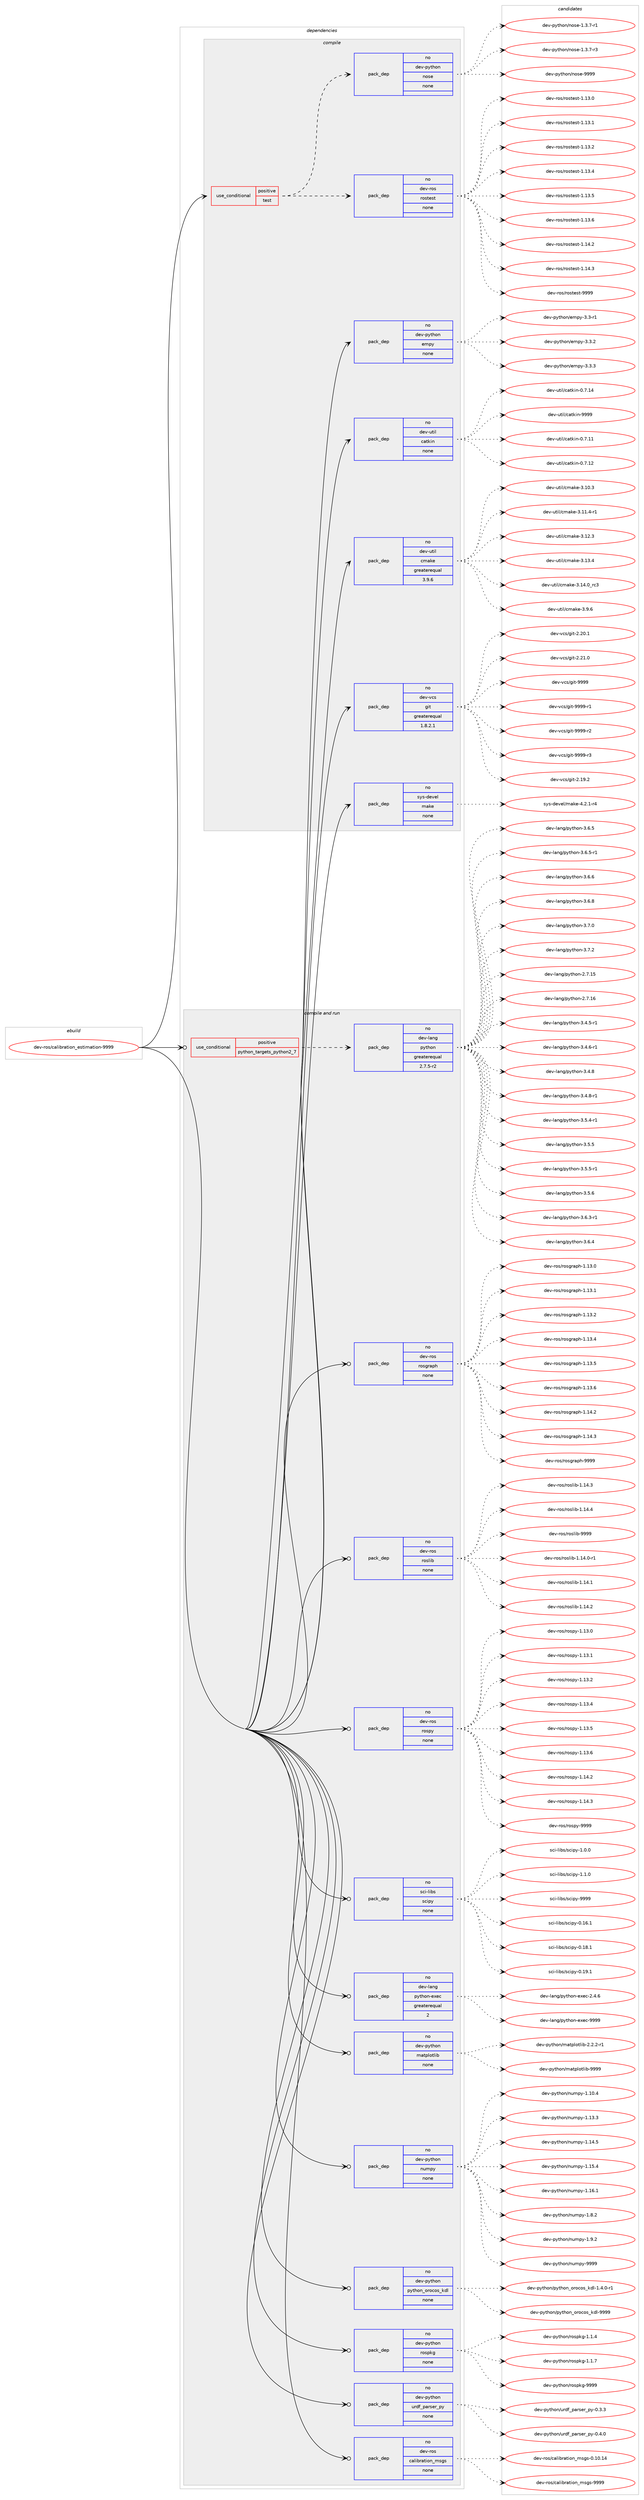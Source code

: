 digraph prolog {

# *************
# Graph options
# *************

newrank=true;
concentrate=true;
compound=true;
graph [rankdir=LR,fontname=Helvetica,fontsize=10,ranksep=1.5];#, ranksep=2.5, nodesep=0.2];
edge  [arrowhead=vee];
node  [fontname=Helvetica,fontsize=10];

# **********
# The ebuild
# **********

subgraph cluster_leftcol {
color=gray;
rank=same;
label=<<i>ebuild</i>>;
id [label="dev-ros/calibration_estimation-9999", color=red, width=4, href="../dev-ros/calibration_estimation-9999.svg"];
}

# ****************
# The dependencies
# ****************

subgraph cluster_midcol {
color=gray;
label=<<i>dependencies</i>>;
subgraph cluster_compile {
fillcolor="#eeeeee";
style=filled;
label=<<i>compile</i>>;
subgraph cond387982 {
dependency1452439 [label=<<TABLE BORDER="0" CELLBORDER="1" CELLSPACING="0" CELLPADDING="4"><TR><TD ROWSPAN="3" CELLPADDING="10">use_conditional</TD></TR><TR><TD>positive</TD></TR><TR><TD>test</TD></TR></TABLE>>, shape=none, color=red];
subgraph pack1041077 {
dependency1452440 [label=<<TABLE BORDER="0" CELLBORDER="1" CELLSPACING="0" CELLPADDING="4" WIDTH="220"><TR><TD ROWSPAN="6" CELLPADDING="30">pack_dep</TD></TR><TR><TD WIDTH="110">no</TD></TR><TR><TD>dev-ros</TD></TR><TR><TD>rostest</TD></TR><TR><TD>none</TD></TR><TR><TD></TD></TR></TABLE>>, shape=none, color=blue];
}
dependency1452439:e -> dependency1452440:w [weight=20,style="dashed",arrowhead="vee"];
subgraph pack1041078 {
dependency1452441 [label=<<TABLE BORDER="0" CELLBORDER="1" CELLSPACING="0" CELLPADDING="4" WIDTH="220"><TR><TD ROWSPAN="6" CELLPADDING="30">pack_dep</TD></TR><TR><TD WIDTH="110">no</TD></TR><TR><TD>dev-python</TD></TR><TR><TD>nose</TD></TR><TR><TD>none</TD></TR><TR><TD></TD></TR></TABLE>>, shape=none, color=blue];
}
dependency1452439:e -> dependency1452441:w [weight=20,style="dashed",arrowhead="vee"];
}
id:e -> dependency1452439:w [weight=20,style="solid",arrowhead="vee"];
subgraph pack1041079 {
dependency1452442 [label=<<TABLE BORDER="0" CELLBORDER="1" CELLSPACING="0" CELLPADDING="4" WIDTH="220"><TR><TD ROWSPAN="6" CELLPADDING="30">pack_dep</TD></TR><TR><TD WIDTH="110">no</TD></TR><TR><TD>dev-python</TD></TR><TR><TD>empy</TD></TR><TR><TD>none</TD></TR><TR><TD></TD></TR></TABLE>>, shape=none, color=blue];
}
id:e -> dependency1452442:w [weight=20,style="solid",arrowhead="vee"];
subgraph pack1041080 {
dependency1452443 [label=<<TABLE BORDER="0" CELLBORDER="1" CELLSPACING="0" CELLPADDING="4" WIDTH="220"><TR><TD ROWSPAN="6" CELLPADDING="30">pack_dep</TD></TR><TR><TD WIDTH="110">no</TD></TR><TR><TD>dev-util</TD></TR><TR><TD>catkin</TD></TR><TR><TD>none</TD></TR><TR><TD></TD></TR></TABLE>>, shape=none, color=blue];
}
id:e -> dependency1452443:w [weight=20,style="solid",arrowhead="vee"];
subgraph pack1041081 {
dependency1452444 [label=<<TABLE BORDER="0" CELLBORDER="1" CELLSPACING="0" CELLPADDING="4" WIDTH="220"><TR><TD ROWSPAN="6" CELLPADDING="30">pack_dep</TD></TR><TR><TD WIDTH="110">no</TD></TR><TR><TD>dev-util</TD></TR><TR><TD>cmake</TD></TR><TR><TD>greaterequal</TD></TR><TR><TD>3.9.6</TD></TR></TABLE>>, shape=none, color=blue];
}
id:e -> dependency1452444:w [weight=20,style="solid",arrowhead="vee"];
subgraph pack1041082 {
dependency1452445 [label=<<TABLE BORDER="0" CELLBORDER="1" CELLSPACING="0" CELLPADDING="4" WIDTH="220"><TR><TD ROWSPAN="6" CELLPADDING="30">pack_dep</TD></TR><TR><TD WIDTH="110">no</TD></TR><TR><TD>dev-vcs</TD></TR><TR><TD>git</TD></TR><TR><TD>greaterequal</TD></TR><TR><TD>1.8.2.1</TD></TR></TABLE>>, shape=none, color=blue];
}
id:e -> dependency1452445:w [weight=20,style="solid",arrowhead="vee"];
subgraph pack1041083 {
dependency1452446 [label=<<TABLE BORDER="0" CELLBORDER="1" CELLSPACING="0" CELLPADDING="4" WIDTH="220"><TR><TD ROWSPAN="6" CELLPADDING="30">pack_dep</TD></TR><TR><TD WIDTH="110">no</TD></TR><TR><TD>sys-devel</TD></TR><TR><TD>make</TD></TR><TR><TD>none</TD></TR><TR><TD></TD></TR></TABLE>>, shape=none, color=blue];
}
id:e -> dependency1452446:w [weight=20,style="solid",arrowhead="vee"];
}
subgraph cluster_compileandrun {
fillcolor="#eeeeee";
style=filled;
label=<<i>compile and run</i>>;
subgraph cond387983 {
dependency1452447 [label=<<TABLE BORDER="0" CELLBORDER="1" CELLSPACING="0" CELLPADDING="4"><TR><TD ROWSPAN="3" CELLPADDING="10">use_conditional</TD></TR><TR><TD>positive</TD></TR><TR><TD>python_targets_python2_7</TD></TR></TABLE>>, shape=none, color=red];
subgraph pack1041084 {
dependency1452448 [label=<<TABLE BORDER="0" CELLBORDER="1" CELLSPACING="0" CELLPADDING="4" WIDTH="220"><TR><TD ROWSPAN="6" CELLPADDING="30">pack_dep</TD></TR><TR><TD WIDTH="110">no</TD></TR><TR><TD>dev-lang</TD></TR><TR><TD>python</TD></TR><TR><TD>greaterequal</TD></TR><TR><TD>2.7.5-r2</TD></TR></TABLE>>, shape=none, color=blue];
}
dependency1452447:e -> dependency1452448:w [weight=20,style="dashed",arrowhead="vee"];
}
id:e -> dependency1452447:w [weight=20,style="solid",arrowhead="odotvee"];
subgraph pack1041085 {
dependency1452449 [label=<<TABLE BORDER="0" CELLBORDER="1" CELLSPACING="0" CELLPADDING="4" WIDTH="220"><TR><TD ROWSPAN="6" CELLPADDING="30">pack_dep</TD></TR><TR><TD WIDTH="110">no</TD></TR><TR><TD>dev-lang</TD></TR><TR><TD>python-exec</TD></TR><TR><TD>greaterequal</TD></TR><TR><TD>2</TD></TR></TABLE>>, shape=none, color=blue];
}
id:e -> dependency1452449:w [weight=20,style="solid",arrowhead="odotvee"];
subgraph pack1041086 {
dependency1452450 [label=<<TABLE BORDER="0" CELLBORDER="1" CELLSPACING="0" CELLPADDING="4" WIDTH="220"><TR><TD ROWSPAN="6" CELLPADDING="30">pack_dep</TD></TR><TR><TD WIDTH="110">no</TD></TR><TR><TD>dev-python</TD></TR><TR><TD>matplotlib</TD></TR><TR><TD>none</TD></TR><TR><TD></TD></TR></TABLE>>, shape=none, color=blue];
}
id:e -> dependency1452450:w [weight=20,style="solid",arrowhead="odotvee"];
subgraph pack1041087 {
dependency1452451 [label=<<TABLE BORDER="0" CELLBORDER="1" CELLSPACING="0" CELLPADDING="4" WIDTH="220"><TR><TD ROWSPAN="6" CELLPADDING="30">pack_dep</TD></TR><TR><TD WIDTH="110">no</TD></TR><TR><TD>dev-python</TD></TR><TR><TD>numpy</TD></TR><TR><TD>none</TD></TR><TR><TD></TD></TR></TABLE>>, shape=none, color=blue];
}
id:e -> dependency1452451:w [weight=20,style="solid",arrowhead="odotvee"];
subgraph pack1041088 {
dependency1452452 [label=<<TABLE BORDER="0" CELLBORDER="1" CELLSPACING="0" CELLPADDING="4" WIDTH="220"><TR><TD ROWSPAN="6" CELLPADDING="30">pack_dep</TD></TR><TR><TD WIDTH="110">no</TD></TR><TR><TD>dev-python</TD></TR><TR><TD>python_orocos_kdl</TD></TR><TR><TD>none</TD></TR><TR><TD></TD></TR></TABLE>>, shape=none, color=blue];
}
id:e -> dependency1452452:w [weight=20,style="solid",arrowhead="odotvee"];
subgraph pack1041089 {
dependency1452453 [label=<<TABLE BORDER="0" CELLBORDER="1" CELLSPACING="0" CELLPADDING="4" WIDTH="220"><TR><TD ROWSPAN="6" CELLPADDING="30">pack_dep</TD></TR><TR><TD WIDTH="110">no</TD></TR><TR><TD>dev-python</TD></TR><TR><TD>rospkg</TD></TR><TR><TD>none</TD></TR><TR><TD></TD></TR></TABLE>>, shape=none, color=blue];
}
id:e -> dependency1452453:w [weight=20,style="solid",arrowhead="odotvee"];
subgraph pack1041090 {
dependency1452454 [label=<<TABLE BORDER="0" CELLBORDER="1" CELLSPACING="0" CELLPADDING="4" WIDTH="220"><TR><TD ROWSPAN="6" CELLPADDING="30">pack_dep</TD></TR><TR><TD WIDTH="110">no</TD></TR><TR><TD>dev-python</TD></TR><TR><TD>urdf_parser_py</TD></TR><TR><TD>none</TD></TR><TR><TD></TD></TR></TABLE>>, shape=none, color=blue];
}
id:e -> dependency1452454:w [weight=20,style="solid",arrowhead="odotvee"];
subgraph pack1041091 {
dependency1452455 [label=<<TABLE BORDER="0" CELLBORDER="1" CELLSPACING="0" CELLPADDING="4" WIDTH="220"><TR><TD ROWSPAN="6" CELLPADDING="30">pack_dep</TD></TR><TR><TD WIDTH="110">no</TD></TR><TR><TD>dev-ros</TD></TR><TR><TD>calibration_msgs</TD></TR><TR><TD>none</TD></TR><TR><TD></TD></TR></TABLE>>, shape=none, color=blue];
}
id:e -> dependency1452455:w [weight=20,style="solid",arrowhead="odotvee"];
subgraph pack1041092 {
dependency1452456 [label=<<TABLE BORDER="0" CELLBORDER="1" CELLSPACING="0" CELLPADDING="4" WIDTH="220"><TR><TD ROWSPAN="6" CELLPADDING="30">pack_dep</TD></TR><TR><TD WIDTH="110">no</TD></TR><TR><TD>dev-ros</TD></TR><TR><TD>rosgraph</TD></TR><TR><TD>none</TD></TR><TR><TD></TD></TR></TABLE>>, shape=none, color=blue];
}
id:e -> dependency1452456:w [weight=20,style="solid",arrowhead="odotvee"];
subgraph pack1041093 {
dependency1452457 [label=<<TABLE BORDER="0" CELLBORDER="1" CELLSPACING="0" CELLPADDING="4" WIDTH="220"><TR><TD ROWSPAN="6" CELLPADDING="30">pack_dep</TD></TR><TR><TD WIDTH="110">no</TD></TR><TR><TD>dev-ros</TD></TR><TR><TD>roslib</TD></TR><TR><TD>none</TD></TR><TR><TD></TD></TR></TABLE>>, shape=none, color=blue];
}
id:e -> dependency1452457:w [weight=20,style="solid",arrowhead="odotvee"];
subgraph pack1041094 {
dependency1452458 [label=<<TABLE BORDER="0" CELLBORDER="1" CELLSPACING="0" CELLPADDING="4" WIDTH="220"><TR><TD ROWSPAN="6" CELLPADDING="30">pack_dep</TD></TR><TR><TD WIDTH="110">no</TD></TR><TR><TD>dev-ros</TD></TR><TR><TD>rospy</TD></TR><TR><TD>none</TD></TR><TR><TD></TD></TR></TABLE>>, shape=none, color=blue];
}
id:e -> dependency1452458:w [weight=20,style="solid",arrowhead="odotvee"];
subgraph pack1041095 {
dependency1452459 [label=<<TABLE BORDER="0" CELLBORDER="1" CELLSPACING="0" CELLPADDING="4" WIDTH="220"><TR><TD ROWSPAN="6" CELLPADDING="30">pack_dep</TD></TR><TR><TD WIDTH="110">no</TD></TR><TR><TD>sci-libs</TD></TR><TR><TD>scipy</TD></TR><TR><TD>none</TD></TR><TR><TD></TD></TR></TABLE>>, shape=none, color=blue];
}
id:e -> dependency1452459:w [weight=20,style="solid",arrowhead="odotvee"];
}
subgraph cluster_run {
fillcolor="#eeeeee";
style=filled;
label=<<i>run</i>>;
}
}

# **************
# The candidates
# **************

subgraph cluster_choices {
rank=same;
color=gray;
label=<<i>candidates</i>>;

subgraph choice1041077 {
color=black;
nodesep=1;
choice100101118451141111154711411111511610111511645494649514648 [label="dev-ros/rostest-1.13.0", color=red, width=4,href="../dev-ros/rostest-1.13.0.svg"];
choice100101118451141111154711411111511610111511645494649514649 [label="dev-ros/rostest-1.13.1", color=red, width=4,href="../dev-ros/rostest-1.13.1.svg"];
choice100101118451141111154711411111511610111511645494649514650 [label="dev-ros/rostest-1.13.2", color=red, width=4,href="../dev-ros/rostest-1.13.2.svg"];
choice100101118451141111154711411111511610111511645494649514652 [label="dev-ros/rostest-1.13.4", color=red, width=4,href="../dev-ros/rostest-1.13.4.svg"];
choice100101118451141111154711411111511610111511645494649514653 [label="dev-ros/rostest-1.13.5", color=red, width=4,href="../dev-ros/rostest-1.13.5.svg"];
choice100101118451141111154711411111511610111511645494649514654 [label="dev-ros/rostest-1.13.6", color=red, width=4,href="../dev-ros/rostest-1.13.6.svg"];
choice100101118451141111154711411111511610111511645494649524650 [label="dev-ros/rostest-1.14.2", color=red, width=4,href="../dev-ros/rostest-1.14.2.svg"];
choice100101118451141111154711411111511610111511645494649524651 [label="dev-ros/rostest-1.14.3", color=red, width=4,href="../dev-ros/rostest-1.14.3.svg"];
choice10010111845114111115471141111151161011151164557575757 [label="dev-ros/rostest-9999", color=red, width=4,href="../dev-ros/rostest-9999.svg"];
dependency1452440:e -> choice100101118451141111154711411111511610111511645494649514648:w [style=dotted,weight="100"];
dependency1452440:e -> choice100101118451141111154711411111511610111511645494649514649:w [style=dotted,weight="100"];
dependency1452440:e -> choice100101118451141111154711411111511610111511645494649514650:w [style=dotted,weight="100"];
dependency1452440:e -> choice100101118451141111154711411111511610111511645494649514652:w [style=dotted,weight="100"];
dependency1452440:e -> choice100101118451141111154711411111511610111511645494649514653:w [style=dotted,weight="100"];
dependency1452440:e -> choice100101118451141111154711411111511610111511645494649514654:w [style=dotted,weight="100"];
dependency1452440:e -> choice100101118451141111154711411111511610111511645494649524650:w [style=dotted,weight="100"];
dependency1452440:e -> choice100101118451141111154711411111511610111511645494649524651:w [style=dotted,weight="100"];
dependency1452440:e -> choice10010111845114111115471141111151161011151164557575757:w [style=dotted,weight="100"];
}
subgraph choice1041078 {
color=black;
nodesep=1;
choice10010111845112121116104111110471101111151014549465146554511449 [label="dev-python/nose-1.3.7-r1", color=red, width=4,href="../dev-python/nose-1.3.7-r1.svg"];
choice10010111845112121116104111110471101111151014549465146554511451 [label="dev-python/nose-1.3.7-r3", color=red, width=4,href="../dev-python/nose-1.3.7-r3.svg"];
choice10010111845112121116104111110471101111151014557575757 [label="dev-python/nose-9999", color=red, width=4,href="../dev-python/nose-9999.svg"];
dependency1452441:e -> choice10010111845112121116104111110471101111151014549465146554511449:w [style=dotted,weight="100"];
dependency1452441:e -> choice10010111845112121116104111110471101111151014549465146554511451:w [style=dotted,weight="100"];
dependency1452441:e -> choice10010111845112121116104111110471101111151014557575757:w [style=dotted,weight="100"];
}
subgraph choice1041079 {
color=black;
nodesep=1;
choice1001011184511212111610411111047101109112121455146514511449 [label="dev-python/empy-3.3-r1", color=red, width=4,href="../dev-python/empy-3.3-r1.svg"];
choice1001011184511212111610411111047101109112121455146514650 [label="dev-python/empy-3.3.2", color=red, width=4,href="../dev-python/empy-3.3.2.svg"];
choice1001011184511212111610411111047101109112121455146514651 [label="dev-python/empy-3.3.3", color=red, width=4,href="../dev-python/empy-3.3.3.svg"];
dependency1452442:e -> choice1001011184511212111610411111047101109112121455146514511449:w [style=dotted,weight="100"];
dependency1452442:e -> choice1001011184511212111610411111047101109112121455146514650:w [style=dotted,weight="100"];
dependency1452442:e -> choice1001011184511212111610411111047101109112121455146514651:w [style=dotted,weight="100"];
}
subgraph choice1041080 {
color=black;
nodesep=1;
choice1001011184511711610510847999711610710511045484655464949 [label="dev-util/catkin-0.7.11", color=red, width=4,href="../dev-util/catkin-0.7.11.svg"];
choice1001011184511711610510847999711610710511045484655464950 [label="dev-util/catkin-0.7.12", color=red, width=4,href="../dev-util/catkin-0.7.12.svg"];
choice1001011184511711610510847999711610710511045484655464952 [label="dev-util/catkin-0.7.14", color=red, width=4,href="../dev-util/catkin-0.7.14.svg"];
choice100101118451171161051084799971161071051104557575757 [label="dev-util/catkin-9999", color=red, width=4,href="../dev-util/catkin-9999.svg"];
dependency1452443:e -> choice1001011184511711610510847999711610710511045484655464949:w [style=dotted,weight="100"];
dependency1452443:e -> choice1001011184511711610510847999711610710511045484655464950:w [style=dotted,weight="100"];
dependency1452443:e -> choice1001011184511711610510847999711610710511045484655464952:w [style=dotted,weight="100"];
dependency1452443:e -> choice100101118451171161051084799971161071051104557575757:w [style=dotted,weight="100"];
}
subgraph choice1041081 {
color=black;
nodesep=1;
choice1001011184511711610510847991099710710145514649484651 [label="dev-util/cmake-3.10.3", color=red, width=4,href="../dev-util/cmake-3.10.3.svg"];
choice10010111845117116105108479910997107101455146494946524511449 [label="dev-util/cmake-3.11.4-r1", color=red, width=4,href="../dev-util/cmake-3.11.4-r1.svg"];
choice1001011184511711610510847991099710710145514649504651 [label="dev-util/cmake-3.12.3", color=red, width=4,href="../dev-util/cmake-3.12.3.svg"];
choice1001011184511711610510847991099710710145514649514652 [label="dev-util/cmake-3.13.4", color=red, width=4,href="../dev-util/cmake-3.13.4.svg"];
choice1001011184511711610510847991099710710145514649524648951149951 [label="dev-util/cmake-3.14.0_rc3", color=red, width=4,href="../dev-util/cmake-3.14.0_rc3.svg"];
choice10010111845117116105108479910997107101455146574654 [label="dev-util/cmake-3.9.6", color=red, width=4,href="../dev-util/cmake-3.9.6.svg"];
dependency1452444:e -> choice1001011184511711610510847991099710710145514649484651:w [style=dotted,weight="100"];
dependency1452444:e -> choice10010111845117116105108479910997107101455146494946524511449:w [style=dotted,weight="100"];
dependency1452444:e -> choice1001011184511711610510847991099710710145514649504651:w [style=dotted,weight="100"];
dependency1452444:e -> choice1001011184511711610510847991099710710145514649514652:w [style=dotted,weight="100"];
dependency1452444:e -> choice1001011184511711610510847991099710710145514649524648951149951:w [style=dotted,weight="100"];
dependency1452444:e -> choice10010111845117116105108479910997107101455146574654:w [style=dotted,weight="100"];
}
subgraph choice1041082 {
color=black;
nodesep=1;
choice10010111845118991154710310511645504649574650 [label="dev-vcs/git-2.19.2", color=red, width=4,href="../dev-vcs/git-2.19.2.svg"];
choice10010111845118991154710310511645504650484649 [label="dev-vcs/git-2.20.1", color=red, width=4,href="../dev-vcs/git-2.20.1.svg"];
choice10010111845118991154710310511645504650494648 [label="dev-vcs/git-2.21.0", color=red, width=4,href="../dev-vcs/git-2.21.0.svg"];
choice1001011184511899115471031051164557575757 [label="dev-vcs/git-9999", color=red, width=4,href="../dev-vcs/git-9999.svg"];
choice10010111845118991154710310511645575757574511449 [label="dev-vcs/git-9999-r1", color=red, width=4,href="../dev-vcs/git-9999-r1.svg"];
choice10010111845118991154710310511645575757574511450 [label="dev-vcs/git-9999-r2", color=red, width=4,href="../dev-vcs/git-9999-r2.svg"];
choice10010111845118991154710310511645575757574511451 [label="dev-vcs/git-9999-r3", color=red, width=4,href="../dev-vcs/git-9999-r3.svg"];
dependency1452445:e -> choice10010111845118991154710310511645504649574650:w [style=dotted,weight="100"];
dependency1452445:e -> choice10010111845118991154710310511645504650484649:w [style=dotted,weight="100"];
dependency1452445:e -> choice10010111845118991154710310511645504650494648:w [style=dotted,weight="100"];
dependency1452445:e -> choice1001011184511899115471031051164557575757:w [style=dotted,weight="100"];
dependency1452445:e -> choice10010111845118991154710310511645575757574511449:w [style=dotted,weight="100"];
dependency1452445:e -> choice10010111845118991154710310511645575757574511450:w [style=dotted,weight="100"];
dependency1452445:e -> choice10010111845118991154710310511645575757574511451:w [style=dotted,weight="100"];
}
subgraph choice1041083 {
color=black;
nodesep=1;
choice1151211154510010111810110847109971071014552465046494511452 [label="sys-devel/make-4.2.1-r4", color=red, width=4,href="../sys-devel/make-4.2.1-r4.svg"];
dependency1452446:e -> choice1151211154510010111810110847109971071014552465046494511452:w [style=dotted,weight="100"];
}
subgraph choice1041084 {
color=black;
nodesep=1;
choice10010111845108971101034711212111610411111045504655464953 [label="dev-lang/python-2.7.15", color=red, width=4,href="../dev-lang/python-2.7.15.svg"];
choice10010111845108971101034711212111610411111045504655464954 [label="dev-lang/python-2.7.16", color=red, width=4,href="../dev-lang/python-2.7.16.svg"];
choice1001011184510897110103471121211161041111104551465246534511449 [label="dev-lang/python-3.4.5-r1", color=red, width=4,href="../dev-lang/python-3.4.5-r1.svg"];
choice1001011184510897110103471121211161041111104551465246544511449 [label="dev-lang/python-3.4.6-r1", color=red, width=4,href="../dev-lang/python-3.4.6-r1.svg"];
choice100101118451089711010347112121116104111110455146524656 [label="dev-lang/python-3.4.8", color=red, width=4,href="../dev-lang/python-3.4.8.svg"];
choice1001011184510897110103471121211161041111104551465246564511449 [label="dev-lang/python-3.4.8-r1", color=red, width=4,href="../dev-lang/python-3.4.8-r1.svg"];
choice1001011184510897110103471121211161041111104551465346524511449 [label="dev-lang/python-3.5.4-r1", color=red, width=4,href="../dev-lang/python-3.5.4-r1.svg"];
choice100101118451089711010347112121116104111110455146534653 [label="dev-lang/python-3.5.5", color=red, width=4,href="../dev-lang/python-3.5.5.svg"];
choice1001011184510897110103471121211161041111104551465346534511449 [label="dev-lang/python-3.5.5-r1", color=red, width=4,href="../dev-lang/python-3.5.5-r1.svg"];
choice100101118451089711010347112121116104111110455146534654 [label="dev-lang/python-3.5.6", color=red, width=4,href="../dev-lang/python-3.5.6.svg"];
choice1001011184510897110103471121211161041111104551465446514511449 [label="dev-lang/python-3.6.3-r1", color=red, width=4,href="../dev-lang/python-3.6.3-r1.svg"];
choice100101118451089711010347112121116104111110455146544652 [label="dev-lang/python-3.6.4", color=red, width=4,href="../dev-lang/python-3.6.4.svg"];
choice100101118451089711010347112121116104111110455146544653 [label="dev-lang/python-3.6.5", color=red, width=4,href="../dev-lang/python-3.6.5.svg"];
choice1001011184510897110103471121211161041111104551465446534511449 [label="dev-lang/python-3.6.5-r1", color=red, width=4,href="../dev-lang/python-3.6.5-r1.svg"];
choice100101118451089711010347112121116104111110455146544654 [label="dev-lang/python-3.6.6", color=red, width=4,href="../dev-lang/python-3.6.6.svg"];
choice100101118451089711010347112121116104111110455146544656 [label="dev-lang/python-3.6.8", color=red, width=4,href="../dev-lang/python-3.6.8.svg"];
choice100101118451089711010347112121116104111110455146554648 [label="dev-lang/python-3.7.0", color=red, width=4,href="../dev-lang/python-3.7.0.svg"];
choice100101118451089711010347112121116104111110455146554650 [label="dev-lang/python-3.7.2", color=red, width=4,href="../dev-lang/python-3.7.2.svg"];
dependency1452448:e -> choice10010111845108971101034711212111610411111045504655464953:w [style=dotted,weight="100"];
dependency1452448:e -> choice10010111845108971101034711212111610411111045504655464954:w [style=dotted,weight="100"];
dependency1452448:e -> choice1001011184510897110103471121211161041111104551465246534511449:w [style=dotted,weight="100"];
dependency1452448:e -> choice1001011184510897110103471121211161041111104551465246544511449:w [style=dotted,weight="100"];
dependency1452448:e -> choice100101118451089711010347112121116104111110455146524656:w [style=dotted,weight="100"];
dependency1452448:e -> choice1001011184510897110103471121211161041111104551465246564511449:w [style=dotted,weight="100"];
dependency1452448:e -> choice1001011184510897110103471121211161041111104551465346524511449:w [style=dotted,weight="100"];
dependency1452448:e -> choice100101118451089711010347112121116104111110455146534653:w [style=dotted,weight="100"];
dependency1452448:e -> choice1001011184510897110103471121211161041111104551465346534511449:w [style=dotted,weight="100"];
dependency1452448:e -> choice100101118451089711010347112121116104111110455146534654:w [style=dotted,weight="100"];
dependency1452448:e -> choice1001011184510897110103471121211161041111104551465446514511449:w [style=dotted,weight="100"];
dependency1452448:e -> choice100101118451089711010347112121116104111110455146544652:w [style=dotted,weight="100"];
dependency1452448:e -> choice100101118451089711010347112121116104111110455146544653:w [style=dotted,weight="100"];
dependency1452448:e -> choice1001011184510897110103471121211161041111104551465446534511449:w [style=dotted,weight="100"];
dependency1452448:e -> choice100101118451089711010347112121116104111110455146544654:w [style=dotted,weight="100"];
dependency1452448:e -> choice100101118451089711010347112121116104111110455146544656:w [style=dotted,weight="100"];
dependency1452448:e -> choice100101118451089711010347112121116104111110455146554648:w [style=dotted,weight="100"];
dependency1452448:e -> choice100101118451089711010347112121116104111110455146554650:w [style=dotted,weight="100"];
}
subgraph choice1041085 {
color=black;
nodesep=1;
choice1001011184510897110103471121211161041111104510112010199455046524654 [label="dev-lang/python-exec-2.4.6", color=red, width=4,href="../dev-lang/python-exec-2.4.6.svg"];
choice10010111845108971101034711212111610411111045101120101994557575757 [label="dev-lang/python-exec-9999", color=red, width=4,href="../dev-lang/python-exec-9999.svg"];
dependency1452449:e -> choice1001011184510897110103471121211161041111104510112010199455046524654:w [style=dotted,weight="100"];
dependency1452449:e -> choice10010111845108971101034711212111610411111045101120101994557575757:w [style=dotted,weight="100"];
}
subgraph choice1041086 {
color=black;
nodesep=1;
choice100101118451121211161041111104710997116112108111116108105984550465046504511449 [label="dev-python/matplotlib-2.2.2-r1", color=red, width=4,href="../dev-python/matplotlib-2.2.2-r1.svg"];
choice100101118451121211161041111104710997116112108111116108105984557575757 [label="dev-python/matplotlib-9999", color=red, width=4,href="../dev-python/matplotlib-9999.svg"];
dependency1452450:e -> choice100101118451121211161041111104710997116112108111116108105984550465046504511449:w [style=dotted,weight="100"];
dependency1452450:e -> choice100101118451121211161041111104710997116112108111116108105984557575757:w [style=dotted,weight="100"];
}
subgraph choice1041087 {
color=black;
nodesep=1;
choice100101118451121211161041111104711011710911212145494649484652 [label="dev-python/numpy-1.10.4", color=red, width=4,href="../dev-python/numpy-1.10.4.svg"];
choice100101118451121211161041111104711011710911212145494649514651 [label="dev-python/numpy-1.13.3", color=red, width=4,href="../dev-python/numpy-1.13.3.svg"];
choice100101118451121211161041111104711011710911212145494649524653 [label="dev-python/numpy-1.14.5", color=red, width=4,href="../dev-python/numpy-1.14.5.svg"];
choice100101118451121211161041111104711011710911212145494649534652 [label="dev-python/numpy-1.15.4", color=red, width=4,href="../dev-python/numpy-1.15.4.svg"];
choice100101118451121211161041111104711011710911212145494649544649 [label="dev-python/numpy-1.16.1", color=red, width=4,href="../dev-python/numpy-1.16.1.svg"];
choice1001011184511212111610411111047110117109112121454946564650 [label="dev-python/numpy-1.8.2", color=red, width=4,href="../dev-python/numpy-1.8.2.svg"];
choice1001011184511212111610411111047110117109112121454946574650 [label="dev-python/numpy-1.9.2", color=red, width=4,href="../dev-python/numpy-1.9.2.svg"];
choice10010111845112121116104111110471101171091121214557575757 [label="dev-python/numpy-9999", color=red, width=4,href="../dev-python/numpy-9999.svg"];
dependency1452451:e -> choice100101118451121211161041111104711011710911212145494649484652:w [style=dotted,weight="100"];
dependency1452451:e -> choice100101118451121211161041111104711011710911212145494649514651:w [style=dotted,weight="100"];
dependency1452451:e -> choice100101118451121211161041111104711011710911212145494649524653:w [style=dotted,weight="100"];
dependency1452451:e -> choice100101118451121211161041111104711011710911212145494649534652:w [style=dotted,weight="100"];
dependency1452451:e -> choice100101118451121211161041111104711011710911212145494649544649:w [style=dotted,weight="100"];
dependency1452451:e -> choice1001011184511212111610411111047110117109112121454946564650:w [style=dotted,weight="100"];
dependency1452451:e -> choice1001011184511212111610411111047110117109112121454946574650:w [style=dotted,weight="100"];
dependency1452451:e -> choice10010111845112121116104111110471101171091121214557575757:w [style=dotted,weight="100"];
}
subgraph choice1041088 {
color=black;
nodesep=1;
choice10010111845112121116104111110471121211161041111109511111411199111115951071001084549465246484511449 [label="dev-python/python_orocos_kdl-1.4.0-r1", color=red, width=4,href="../dev-python/python_orocos_kdl-1.4.0-r1.svg"];
choice10010111845112121116104111110471121211161041111109511111411199111115951071001084557575757 [label="dev-python/python_orocos_kdl-9999", color=red, width=4,href="../dev-python/python_orocos_kdl-9999.svg"];
dependency1452452:e -> choice10010111845112121116104111110471121211161041111109511111411199111115951071001084549465246484511449:w [style=dotted,weight="100"];
dependency1452452:e -> choice10010111845112121116104111110471121211161041111109511111411199111115951071001084557575757:w [style=dotted,weight="100"];
}
subgraph choice1041089 {
color=black;
nodesep=1;
choice1001011184511212111610411111047114111115112107103454946494652 [label="dev-python/rospkg-1.1.4", color=red, width=4,href="../dev-python/rospkg-1.1.4.svg"];
choice1001011184511212111610411111047114111115112107103454946494655 [label="dev-python/rospkg-1.1.7", color=red, width=4,href="../dev-python/rospkg-1.1.7.svg"];
choice10010111845112121116104111110471141111151121071034557575757 [label="dev-python/rospkg-9999", color=red, width=4,href="../dev-python/rospkg-9999.svg"];
dependency1452453:e -> choice1001011184511212111610411111047114111115112107103454946494652:w [style=dotted,weight="100"];
dependency1452453:e -> choice1001011184511212111610411111047114111115112107103454946494655:w [style=dotted,weight="100"];
dependency1452453:e -> choice10010111845112121116104111110471141111151121071034557575757:w [style=dotted,weight="100"];
}
subgraph choice1041090 {
color=black;
nodesep=1;
choice1001011184511212111610411111047117114100102951129711411510111495112121454846514651 [label="dev-python/urdf_parser_py-0.3.3", color=red, width=4,href="../dev-python/urdf_parser_py-0.3.3.svg"];
choice1001011184511212111610411111047117114100102951129711411510111495112121454846524648 [label="dev-python/urdf_parser_py-0.4.0", color=red, width=4,href="../dev-python/urdf_parser_py-0.4.0.svg"];
dependency1452454:e -> choice1001011184511212111610411111047117114100102951129711411510111495112121454846514651:w [style=dotted,weight="100"];
dependency1452454:e -> choice1001011184511212111610411111047117114100102951129711411510111495112121454846524648:w [style=dotted,weight="100"];
}
subgraph choice1041091 {
color=black;
nodesep=1;
choice100101118451141111154799971081059811497116105111110951091151031154548464948464952 [label="dev-ros/calibration_msgs-0.10.14", color=red, width=4,href="../dev-ros/calibration_msgs-0.10.14.svg"];
choice100101118451141111154799971081059811497116105111110951091151031154557575757 [label="dev-ros/calibration_msgs-9999", color=red, width=4,href="../dev-ros/calibration_msgs-9999.svg"];
dependency1452455:e -> choice100101118451141111154799971081059811497116105111110951091151031154548464948464952:w [style=dotted,weight="100"];
dependency1452455:e -> choice100101118451141111154799971081059811497116105111110951091151031154557575757:w [style=dotted,weight="100"];
}
subgraph choice1041092 {
color=black;
nodesep=1;
choice10010111845114111115471141111151031149711210445494649514648 [label="dev-ros/rosgraph-1.13.0", color=red, width=4,href="../dev-ros/rosgraph-1.13.0.svg"];
choice10010111845114111115471141111151031149711210445494649514649 [label="dev-ros/rosgraph-1.13.1", color=red, width=4,href="../dev-ros/rosgraph-1.13.1.svg"];
choice10010111845114111115471141111151031149711210445494649514650 [label="dev-ros/rosgraph-1.13.2", color=red, width=4,href="../dev-ros/rosgraph-1.13.2.svg"];
choice10010111845114111115471141111151031149711210445494649514652 [label="dev-ros/rosgraph-1.13.4", color=red, width=4,href="../dev-ros/rosgraph-1.13.4.svg"];
choice10010111845114111115471141111151031149711210445494649514653 [label="dev-ros/rosgraph-1.13.5", color=red, width=4,href="../dev-ros/rosgraph-1.13.5.svg"];
choice10010111845114111115471141111151031149711210445494649514654 [label="dev-ros/rosgraph-1.13.6", color=red, width=4,href="../dev-ros/rosgraph-1.13.6.svg"];
choice10010111845114111115471141111151031149711210445494649524650 [label="dev-ros/rosgraph-1.14.2", color=red, width=4,href="../dev-ros/rosgraph-1.14.2.svg"];
choice10010111845114111115471141111151031149711210445494649524651 [label="dev-ros/rosgraph-1.14.3", color=red, width=4,href="../dev-ros/rosgraph-1.14.3.svg"];
choice1001011184511411111547114111115103114971121044557575757 [label="dev-ros/rosgraph-9999", color=red, width=4,href="../dev-ros/rosgraph-9999.svg"];
dependency1452456:e -> choice10010111845114111115471141111151031149711210445494649514648:w [style=dotted,weight="100"];
dependency1452456:e -> choice10010111845114111115471141111151031149711210445494649514649:w [style=dotted,weight="100"];
dependency1452456:e -> choice10010111845114111115471141111151031149711210445494649514650:w [style=dotted,weight="100"];
dependency1452456:e -> choice10010111845114111115471141111151031149711210445494649514652:w [style=dotted,weight="100"];
dependency1452456:e -> choice10010111845114111115471141111151031149711210445494649514653:w [style=dotted,weight="100"];
dependency1452456:e -> choice10010111845114111115471141111151031149711210445494649514654:w [style=dotted,weight="100"];
dependency1452456:e -> choice10010111845114111115471141111151031149711210445494649524650:w [style=dotted,weight="100"];
dependency1452456:e -> choice10010111845114111115471141111151031149711210445494649524651:w [style=dotted,weight="100"];
dependency1452456:e -> choice1001011184511411111547114111115103114971121044557575757:w [style=dotted,weight="100"];
}
subgraph choice1041093 {
color=black;
nodesep=1;
choice100101118451141111154711411111510810598454946495246484511449 [label="dev-ros/roslib-1.14.0-r1", color=red, width=4,href="../dev-ros/roslib-1.14.0-r1.svg"];
choice10010111845114111115471141111151081059845494649524649 [label="dev-ros/roslib-1.14.1", color=red, width=4,href="../dev-ros/roslib-1.14.1.svg"];
choice10010111845114111115471141111151081059845494649524650 [label="dev-ros/roslib-1.14.2", color=red, width=4,href="../dev-ros/roslib-1.14.2.svg"];
choice10010111845114111115471141111151081059845494649524651 [label="dev-ros/roslib-1.14.3", color=red, width=4,href="../dev-ros/roslib-1.14.3.svg"];
choice10010111845114111115471141111151081059845494649524652 [label="dev-ros/roslib-1.14.4", color=red, width=4,href="../dev-ros/roslib-1.14.4.svg"];
choice1001011184511411111547114111115108105984557575757 [label="dev-ros/roslib-9999", color=red, width=4,href="../dev-ros/roslib-9999.svg"];
dependency1452457:e -> choice100101118451141111154711411111510810598454946495246484511449:w [style=dotted,weight="100"];
dependency1452457:e -> choice10010111845114111115471141111151081059845494649524649:w [style=dotted,weight="100"];
dependency1452457:e -> choice10010111845114111115471141111151081059845494649524650:w [style=dotted,weight="100"];
dependency1452457:e -> choice10010111845114111115471141111151081059845494649524651:w [style=dotted,weight="100"];
dependency1452457:e -> choice10010111845114111115471141111151081059845494649524652:w [style=dotted,weight="100"];
dependency1452457:e -> choice1001011184511411111547114111115108105984557575757:w [style=dotted,weight="100"];
}
subgraph choice1041094 {
color=black;
nodesep=1;
choice100101118451141111154711411111511212145494649514648 [label="dev-ros/rospy-1.13.0", color=red, width=4,href="../dev-ros/rospy-1.13.0.svg"];
choice100101118451141111154711411111511212145494649514649 [label="dev-ros/rospy-1.13.1", color=red, width=4,href="../dev-ros/rospy-1.13.1.svg"];
choice100101118451141111154711411111511212145494649514650 [label="dev-ros/rospy-1.13.2", color=red, width=4,href="../dev-ros/rospy-1.13.2.svg"];
choice100101118451141111154711411111511212145494649514652 [label="dev-ros/rospy-1.13.4", color=red, width=4,href="../dev-ros/rospy-1.13.4.svg"];
choice100101118451141111154711411111511212145494649514653 [label="dev-ros/rospy-1.13.5", color=red, width=4,href="../dev-ros/rospy-1.13.5.svg"];
choice100101118451141111154711411111511212145494649514654 [label="dev-ros/rospy-1.13.6", color=red, width=4,href="../dev-ros/rospy-1.13.6.svg"];
choice100101118451141111154711411111511212145494649524650 [label="dev-ros/rospy-1.14.2", color=red, width=4,href="../dev-ros/rospy-1.14.2.svg"];
choice100101118451141111154711411111511212145494649524651 [label="dev-ros/rospy-1.14.3", color=red, width=4,href="../dev-ros/rospy-1.14.3.svg"];
choice10010111845114111115471141111151121214557575757 [label="dev-ros/rospy-9999", color=red, width=4,href="../dev-ros/rospy-9999.svg"];
dependency1452458:e -> choice100101118451141111154711411111511212145494649514648:w [style=dotted,weight="100"];
dependency1452458:e -> choice100101118451141111154711411111511212145494649514649:w [style=dotted,weight="100"];
dependency1452458:e -> choice100101118451141111154711411111511212145494649514650:w [style=dotted,weight="100"];
dependency1452458:e -> choice100101118451141111154711411111511212145494649514652:w [style=dotted,weight="100"];
dependency1452458:e -> choice100101118451141111154711411111511212145494649514653:w [style=dotted,weight="100"];
dependency1452458:e -> choice100101118451141111154711411111511212145494649514654:w [style=dotted,weight="100"];
dependency1452458:e -> choice100101118451141111154711411111511212145494649524650:w [style=dotted,weight="100"];
dependency1452458:e -> choice100101118451141111154711411111511212145494649524651:w [style=dotted,weight="100"];
dependency1452458:e -> choice10010111845114111115471141111151121214557575757:w [style=dotted,weight="100"];
}
subgraph choice1041095 {
color=black;
nodesep=1;
choice115991054510810598115471159910511212145484649544649 [label="sci-libs/scipy-0.16.1", color=red, width=4,href="../sci-libs/scipy-0.16.1.svg"];
choice115991054510810598115471159910511212145484649564649 [label="sci-libs/scipy-0.18.1", color=red, width=4,href="../sci-libs/scipy-0.18.1.svg"];
choice115991054510810598115471159910511212145484649574649 [label="sci-libs/scipy-0.19.1", color=red, width=4,href="../sci-libs/scipy-0.19.1.svg"];
choice1159910545108105981154711599105112121454946484648 [label="sci-libs/scipy-1.0.0", color=red, width=4,href="../sci-libs/scipy-1.0.0.svg"];
choice1159910545108105981154711599105112121454946494648 [label="sci-libs/scipy-1.1.0", color=red, width=4,href="../sci-libs/scipy-1.1.0.svg"];
choice11599105451081059811547115991051121214557575757 [label="sci-libs/scipy-9999", color=red, width=4,href="../sci-libs/scipy-9999.svg"];
dependency1452459:e -> choice115991054510810598115471159910511212145484649544649:w [style=dotted,weight="100"];
dependency1452459:e -> choice115991054510810598115471159910511212145484649564649:w [style=dotted,weight="100"];
dependency1452459:e -> choice115991054510810598115471159910511212145484649574649:w [style=dotted,weight="100"];
dependency1452459:e -> choice1159910545108105981154711599105112121454946484648:w [style=dotted,weight="100"];
dependency1452459:e -> choice1159910545108105981154711599105112121454946494648:w [style=dotted,weight="100"];
dependency1452459:e -> choice11599105451081059811547115991051121214557575757:w [style=dotted,weight="100"];
}
}

}
